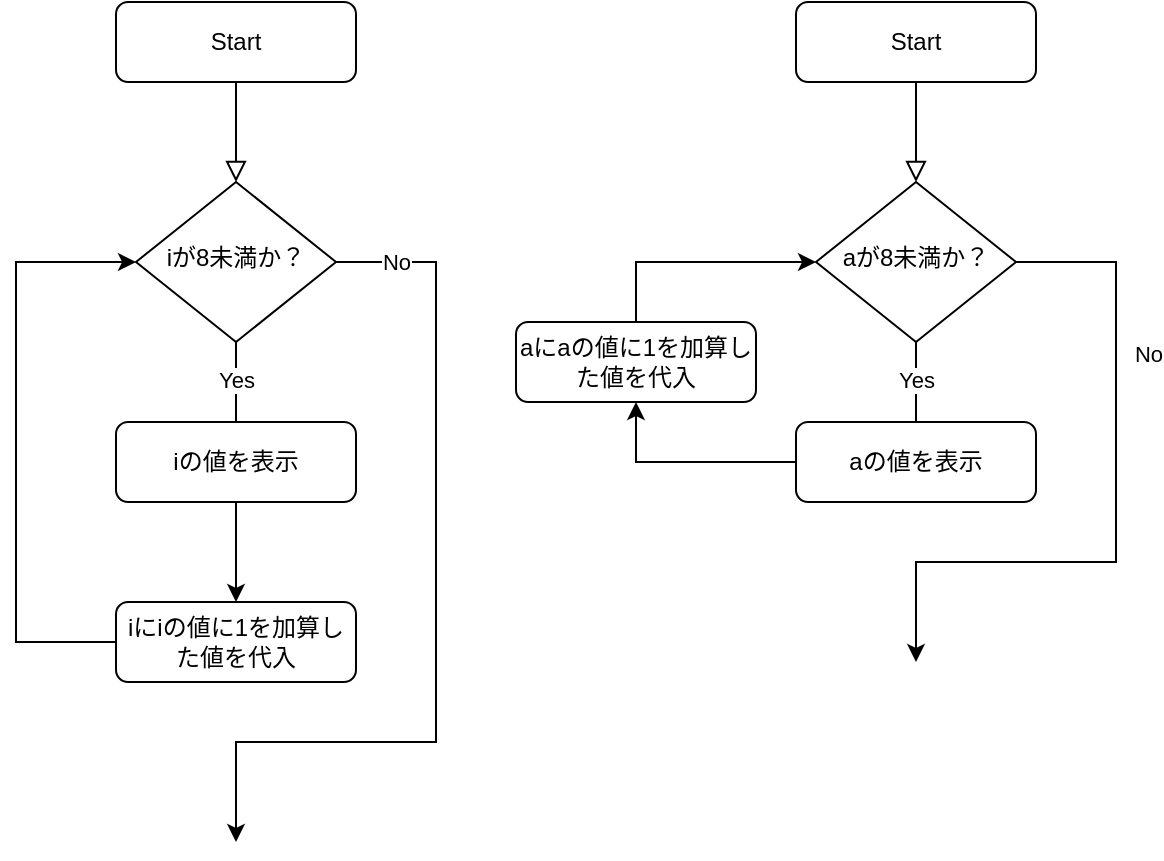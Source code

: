 <mxfile version="12.9.13" type="device"><diagram id="C5RBs43oDa-KdzZeNtuy" name="Page-1"><mxGraphModel dx="584" dy="534" grid="1" gridSize="10" guides="1" tooltips="1" connect="1" arrows="1" fold="1" page="1" pageScale="1" pageWidth="827" pageHeight="1169" math="0" shadow="0"><root><mxCell id="WIyWlLk6GJQsqaUBKTNV-0"/><mxCell id="WIyWlLk6GJQsqaUBKTNV-1" parent="WIyWlLk6GJQsqaUBKTNV-0"/><mxCell id="WIyWlLk6GJQsqaUBKTNV-2" value="" style="rounded=0;html=1;jettySize=auto;orthogonalLoop=1;fontSize=11;endArrow=block;endFill=0;endSize=8;strokeWidth=1;shadow=0;labelBackgroundColor=none;edgeStyle=orthogonalEdgeStyle;" parent="WIyWlLk6GJQsqaUBKTNV-1" source="WIyWlLk6GJQsqaUBKTNV-3" target="WIyWlLk6GJQsqaUBKTNV-6" edge="1"><mxGeometry relative="1" as="geometry"/></mxCell><mxCell id="WIyWlLk6GJQsqaUBKTNV-3" value="Start" style="rounded=1;whiteSpace=wrap;html=1;fontSize=12;glass=0;strokeWidth=1;shadow=0;" parent="WIyWlLk6GJQsqaUBKTNV-1" vertex="1"><mxGeometry x="160" y="80" width="120" height="40" as="geometry"/></mxCell><mxCell id="zCGHInnWSr1gfEyajZqK-1" value="" style="edgeStyle=orthogonalEdgeStyle;rounded=0;orthogonalLoop=1;jettySize=auto;html=1;" parent="WIyWlLk6GJQsqaUBKTNV-1" source="WIyWlLk6GJQsqaUBKTNV-6" edge="1"><mxGeometry relative="1" as="geometry"><mxPoint x="220" y="330" as="targetPoint"/></mxGeometry></mxCell><mxCell id="zCGHInnWSr1gfEyajZqK-17" value="Yes" style="edgeLabel;html=1;align=center;verticalAlign=middle;resizable=0;points=[];" parent="zCGHInnWSr1gfEyajZqK-1" vertex="1" connectable="0"><mxGeometry x="-0.525" y="10" relative="1" as="geometry"><mxPoint x="-10" as="offset"/></mxGeometry></mxCell><mxCell id="zCGHInnWSr1gfEyajZqK-19" value="" style="edgeStyle=orthogonalEdgeStyle;rounded=0;orthogonalLoop=1;jettySize=auto;html=1;" parent="WIyWlLk6GJQsqaUBKTNV-1" source="WIyWlLk6GJQsqaUBKTNV-6" edge="1"><mxGeometry relative="1" as="geometry"><mxPoint x="220" y="500" as="targetPoint"/><Array as="points"><mxPoint x="320" y="210"/><mxPoint x="320" y="450"/><mxPoint x="220" y="450"/></Array></mxGeometry></mxCell><mxCell id="zCGHInnWSr1gfEyajZqK-23" value="No" style="edgeLabel;html=1;align=center;verticalAlign=middle;resizable=0;points=[];" parent="zCGHInnWSr1gfEyajZqK-19" vertex="1" connectable="0"><mxGeometry x="-0.773" y="-46" relative="1" as="geometry"><mxPoint x="26" as="offset"/></mxGeometry></mxCell><mxCell id="WIyWlLk6GJQsqaUBKTNV-6" value="iが8未満か？" style="rhombus;whiteSpace=wrap;html=1;shadow=0;fontFamily=Helvetica;fontSize=12;align=center;strokeWidth=1;spacing=6;spacingTop=-4;" parent="WIyWlLk6GJQsqaUBKTNV-1" vertex="1"><mxGeometry x="170" y="170" width="100" height="80" as="geometry"/></mxCell><mxCell id="zCGHInnWSr1gfEyajZqK-16" value="" style="edgeStyle=orthogonalEdgeStyle;rounded=0;orthogonalLoop=1;jettySize=auto;html=1;entryX=0;entryY=0.5;entryDx=0;entryDy=0;" parent="WIyWlLk6GJQsqaUBKTNV-1" source="WIyWlLk6GJQsqaUBKTNV-11" target="WIyWlLk6GJQsqaUBKTNV-6" edge="1"><mxGeometry relative="1" as="geometry"><mxPoint x="120" y="210" as="targetPoint"/><Array as="points"><mxPoint x="110" y="400"/><mxPoint x="110" y="210"/></Array></mxGeometry></mxCell><mxCell id="WIyWlLk6GJQsqaUBKTNV-11" value="iにiの値に1を加算した値を代入" style="rounded=1;whiteSpace=wrap;html=1;fontSize=12;glass=0;strokeWidth=1;shadow=0;" parent="WIyWlLk6GJQsqaUBKTNV-1" vertex="1"><mxGeometry x="160" y="380" width="120" height="40" as="geometry"/></mxCell><mxCell id="zCGHInnWSr1gfEyajZqK-2" value="" style="edgeStyle=orthogonalEdgeStyle;rounded=0;orthogonalLoop=1;jettySize=auto;html=1;" parent="WIyWlLk6GJQsqaUBKTNV-1" source="WIyWlLk6GJQsqaUBKTNV-12" target="WIyWlLk6GJQsqaUBKTNV-11" edge="1"><mxGeometry relative="1" as="geometry"/></mxCell><mxCell id="WIyWlLk6GJQsqaUBKTNV-12" value="iの値を表示" style="rounded=1;whiteSpace=wrap;html=1;fontSize=12;glass=0;strokeWidth=1;shadow=0;" parent="WIyWlLk6GJQsqaUBKTNV-1" vertex="1"><mxGeometry x="160" y="290" width="120" height="40" as="geometry"/></mxCell><mxCell id="t7MiqceiKZBKHxiMTj3c-11" value="" style="rounded=0;html=1;jettySize=auto;orthogonalLoop=1;fontSize=11;endArrow=block;endFill=0;endSize=8;strokeWidth=1;shadow=0;labelBackgroundColor=none;edgeStyle=orthogonalEdgeStyle;" edge="1" parent="WIyWlLk6GJQsqaUBKTNV-1" source="t7MiqceiKZBKHxiMTj3c-12" target="t7MiqceiKZBKHxiMTj3c-17"><mxGeometry relative="1" as="geometry"/></mxCell><mxCell id="t7MiqceiKZBKHxiMTj3c-12" value="Start" style="rounded=1;whiteSpace=wrap;html=1;fontSize=12;glass=0;strokeWidth=1;shadow=0;" vertex="1" parent="WIyWlLk6GJQsqaUBKTNV-1"><mxGeometry x="500" y="80" width="120" height="40" as="geometry"/></mxCell><mxCell id="t7MiqceiKZBKHxiMTj3c-13" value="" style="edgeStyle=orthogonalEdgeStyle;rounded=0;orthogonalLoop=1;jettySize=auto;html=1;" edge="1" parent="WIyWlLk6GJQsqaUBKTNV-1" source="t7MiqceiKZBKHxiMTj3c-17"><mxGeometry relative="1" as="geometry"><mxPoint x="560" y="330" as="targetPoint"/></mxGeometry></mxCell><mxCell id="t7MiqceiKZBKHxiMTj3c-14" value="Yes" style="edgeLabel;html=1;align=center;verticalAlign=middle;resizable=0;points=[];" vertex="1" connectable="0" parent="t7MiqceiKZBKHxiMTj3c-13"><mxGeometry x="-0.525" y="10" relative="1" as="geometry"><mxPoint x="-10" as="offset"/></mxGeometry></mxCell><mxCell id="t7MiqceiKZBKHxiMTj3c-15" value="" style="edgeStyle=orthogonalEdgeStyle;rounded=0;orthogonalLoop=1;jettySize=auto;html=1;" edge="1" parent="WIyWlLk6GJQsqaUBKTNV-1" source="t7MiqceiKZBKHxiMTj3c-17"><mxGeometry relative="1" as="geometry"><mxPoint x="560" y="410" as="targetPoint"/><Array as="points"><mxPoint x="660" y="210"/><mxPoint x="660" y="360"/><mxPoint x="560" y="360"/></Array></mxGeometry></mxCell><mxCell id="t7MiqceiKZBKHxiMTj3c-16" value="No" style="edgeLabel;html=1;align=center;verticalAlign=middle;resizable=0;points=[];" vertex="1" connectable="0" parent="t7MiqceiKZBKHxiMTj3c-15"><mxGeometry x="-0.773" y="-46" relative="1" as="geometry"><mxPoint x="26" as="offset"/></mxGeometry></mxCell><mxCell id="t7MiqceiKZBKHxiMTj3c-17" value="aが8未満か？" style="rhombus;whiteSpace=wrap;html=1;shadow=0;fontFamily=Helvetica;fontSize=12;align=center;strokeWidth=1;spacing=6;spacingTop=-4;" vertex="1" parent="WIyWlLk6GJQsqaUBKTNV-1"><mxGeometry x="510" y="170" width="100" height="80" as="geometry"/></mxCell><mxCell id="t7MiqceiKZBKHxiMTj3c-23" value="" style="edgeStyle=orthogonalEdgeStyle;rounded=0;orthogonalLoop=1;jettySize=auto;html=1;entryX=0;entryY=0.5;entryDx=0;entryDy=0;" edge="1" parent="WIyWlLk6GJQsqaUBKTNV-1" source="t7MiqceiKZBKHxiMTj3c-19" target="t7MiqceiKZBKHxiMTj3c-17"><mxGeometry relative="1" as="geometry"><mxPoint x="420" y="160" as="targetPoint"/><Array as="points"><mxPoint x="420" y="210"/></Array></mxGeometry></mxCell><mxCell id="t7MiqceiKZBKHxiMTj3c-19" value="aにaの値に1を加算した値を代入" style="rounded=1;whiteSpace=wrap;html=1;fontSize=12;glass=0;strokeWidth=1;shadow=0;" vertex="1" parent="WIyWlLk6GJQsqaUBKTNV-1"><mxGeometry x="360" y="240" width="120" height="40" as="geometry"/></mxCell><mxCell id="t7MiqceiKZBKHxiMTj3c-20" value="" style="edgeStyle=orthogonalEdgeStyle;rounded=0;orthogonalLoop=1;jettySize=auto;html=1;" edge="1" parent="WIyWlLk6GJQsqaUBKTNV-1" source="t7MiqceiKZBKHxiMTj3c-21" target="t7MiqceiKZBKHxiMTj3c-19"><mxGeometry relative="1" as="geometry"/></mxCell><mxCell id="t7MiqceiKZBKHxiMTj3c-21" value="aの値を表示" style="rounded=1;whiteSpace=wrap;html=1;fontSize=12;glass=0;strokeWidth=1;shadow=0;" vertex="1" parent="WIyWlLk6GJQsqaUBKTNV-1"><mxGeometry x="500" y="290" width="120" height="40" as="geometry"/></mxCell></root></mxGraphModel></diagram></mxfile>